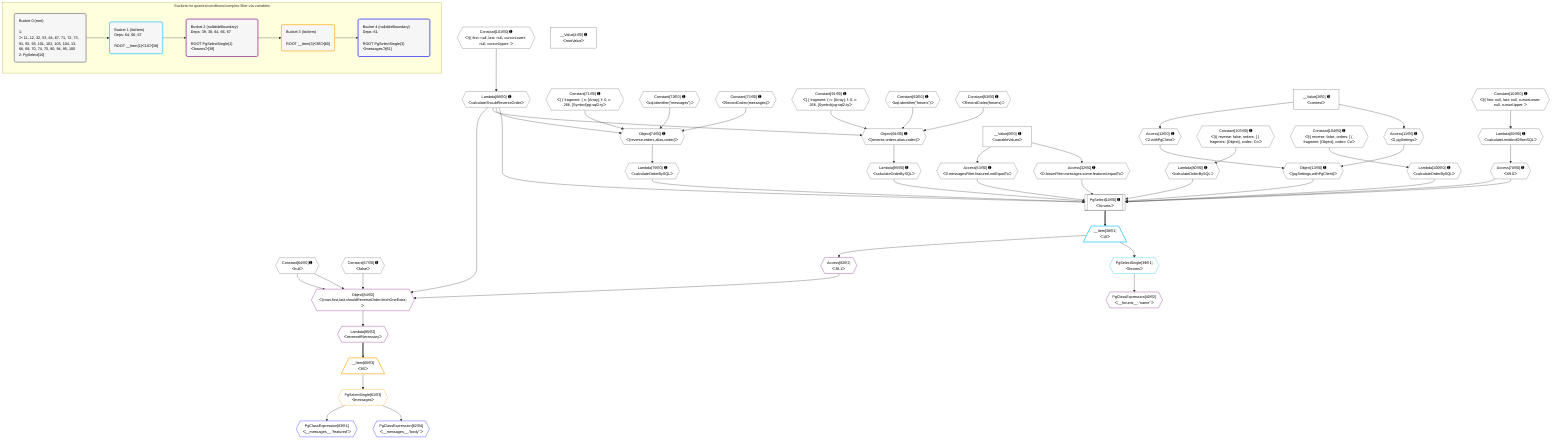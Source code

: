 %%{init: {'themeVariables': { 'fontSize': '12px'}}}%%
graph TD
    classDef path fill:#eee,stroke:#000,color:#000
    classDef plan fill:#fff,stroke-width:1px,color:#000
    classDef itemplan fill:#fff,stroke-width:2px,color:#000
    classDef unbatchedplan fill:#dff,stroke-width:1px,color:#000
    classDef sideeffectplan fill:#fcc,stroke-width:2px,color:#000
    classDef bucket fill:#f6f6f6,color:#000,stroke-width:2px,text-align:left


    %% plan dependencies
    PgSelect10[["PgSelect[10∈0] ➊<br />ᐸforumsᐳ"]]:::plan
    Object13{{"Object[13∈0] ➊<br />ᐸ{pgSettings,withPgClient}ᐳ"}}:::plan
    Access32{{"Access[32∈0] ➊<br />ᐸ0.forumFilter.messages.some.featured.equalToᐳ"}}:::plan
    Access53{{"Access[53∈0] ➊<br />ᐸ0.messagesFilter.featured.notEqualToᐳ"}}:::plan
    Access70{{"Access[70∈0] ➊<br />ᐸ69.0ᐳ"}}:::plan
    Lambda75{{"Lambda[75∈0] ➊<br />ᐸcalculateOrderBySQLᐳ"}}:::plan
    Lambda80{{"Lambda[80∈0] ➊<br />ᐸcalculateOrderBySQLᐳ"}}:::plan
    Lambda66{{"Lambda[66∈0] ➊<br />ᐸcalculateShouldReverseOrderᐳ"}}:::plan
    Lambda95{{"Lambda[95∈0] ➊<br />ᐸcalculateOrderBySQLᐳ"}}:::plan
    Lambda100{{"Lambda[100∈0] ➊<br />ᐸcalculateOrderBySQLᐳ"}}:::plan
    Object13 & Access32 & Access53 & Access70 & Lambda75 & Lambda80 & Lambda66 & Access70 & Lambda95 & Lambda100 --> PgSelect10
    Object74{{"Object[74∈0] ➊<br />ᐸ{reverse,orders,alias,codec}ᐳ"}}:::plan
    Constant71{{"Constant[71∈0] ➊<br />ᐸ[ { fragment: { n: [Array], f: 0, c: 266, [Symbol(pg-sql2-tyᐳ"}}:::plan
    Constant72{{"Constant[72∈0] ➊<br />ᐸsql.identifier(”messages”)ᐳ"}}:::plan
    Constant73{{"Constant[73∈0] ➊<br />ᐸRecordCodec(messages)ᐳ"}}:::plan
    Lambda66 & Constant71 & Constant72 & Constant73 --> Object74
    Object94{{"Object[94∈0] ➊<br />ᐸ{reverse,orders,alias,codec}ᐳ"}}:::plan
    Constant91{{"Constant[91∈0] ➊<br />ᐸ[ { fragment: { n: [Array], f: 0, c: 266, [Symbol(pg-sql2-tyᐳ"}}:::plan
    Constant92{{"Constant[92∈0] ➊<br />ᐸsql.identifier(”forums”)ᐳ"}}:::plan
    Constant93{{"Constant[93∈0] ➊<br />ᐸRecordCodec(forums)ᐳ"}}:::plan
    Lambda66 & Constant91 & Constant92 & Constant93 --> Object94
    Access11{{"Access[11∈0] ➊<br />ᐸ2.pgSettingsᐳ"}}:::plan
    Access12{{"Access[12∈0] ➊<br />ᐸ2.withPgClientᐳ"}}:::plan
    Access11 & Access12 --> Object13
    __Value2["__Value[2∈0] ➊<br />ᐸcontextᐳ"]:::plan
    __Value2 --> Access11
    __Value2 --> Access12
    __Value0["__Value[0∈0] ➊<br />ᐸvariableValuesᐳ"]:::plan
    __Value0 --> Access32
    __Value0 --> Access53
    Constant101{{"Constant[101∈0] ➊<br />ᐸ§{ first: null, last: null, cursorLower: null, cursorUpper: ᐳ"}}:::plan
    Constant101 --> Lambda66
    Lambda69{{"Lambda[69∈0] ➊<br />ᐸcalculateLimitAndOffsetSQLᐳ"}}:::plan
    Constant102{{"Constant[102∈0] ➊<br />ᐸ§{ first: null, last: null, cursorLower: null, cursorUpper: ᐳ"}}:::plan
    Constant102 --> Lambda69
    Lambda69 --> Access70
    Object74 --> Lambda75
    Constant103{{"Constant[103∈0] ➊<br />ᐸ§{ reverse: false, orders: [ { fragment: [Object], codec: Coᐳ"}}:::plan
    Constant103 --> Lambda80
    Object94 --> Lambda95
    Constant104{{"Constant[104∈0] ➊<br />ᐸ§{ reverse: false, orders: [ { fragment: [Object], codec: Coᐳ"}}:::plan
    Constant104 --> Lambda100
    __Value4["__Value[4∈0] ➊<br />ᐸrootValueᐳ"]:::plan
    Constant64{{"Constant[64∈0] ➊<br />ᐸnullᐳ"}}:::plan
    Constant67{{"Constant[67∈0] ➊<br />ᐸfalseᐳ"}}:::plan
    __Item38[/"__Item[38∈1]<br />ᐸ10ᐳ"\]:::itemplan
    PgSelect10 ==> __Item38
    PgSelectSingle39{{"PgSelectSingle[39∈1]<br />ᐸforumsᐳ"}}:::plan
    __Item38 --> PgSelectSingle39
    Object84{{"Object[84∈2]<br />ᐸ{rows,first,last,shouldReverseOrder,fetchOneExtra}ᐳ"}}:::plan
    Access82{{"Access[82∈2]<br />ᐸ38.1ᐳ"}}:::plan
    Access82 & Constant64 & Constant64 & Lambda66 & Constant67 --> Object84
    PgClassExpression40{{"PgClassExpression[40∈2]<br />ᐸ__forums__.”name”ᐳ"}}:::plan
    PgSelectSingle39 --> PgClassExpression40
    __Item38 --> Access82
    Lambda85{{"Lambda[85∈2]<br />ᐸreverseIfNecessaryᐳ"}}:::plan
    Object84 --> Lambda85
    __Item60[/"__Item[60∈3]<br />ᐸ85ᐳ"\]:::itemplan
    Lambda85 ==> __Item60
    PgSelectSingle61{{"PgSelectSingle[61∈3]<br />ᐸmessagesᐳ"}}:::plan
    __Item60 --> PgSelectSingle61
    PgClassExpression62{{"PgClassExpression[62∈4]<br />ᐸ__messages__.”body”ᐳ"}}:::plan
    PgSelectSingle61 --> PgClassExpression62
    PgClassExpression63{{"PgClassExpression[63∈4]<br />ᐸ__messages__.”featured”ᐳ"}}:::plan
    PgSelectSingle61 --> PgClassExpression63

    %% define steps

    subgraph "Buckets for queries/conditions/complex-filter-via-variables"
    Bucket0("Bucket 0 (root)<br /><br />1: <br />ᐳ: 11, 12, 32, 53, 64, 67, 71, 72, 73, 91, 92, 93, 101, 102, 103, 104, 13, 66, 69, 70, 74, 75, 80, 94, 95, 100<br />2: PgSelect[10]"):::bucket
    classDef bucket0 stroke:#696969
    class Bucket0,__Value0,__Value2,__Value4,PgSelect10,Access11,Access12,Object13,Access32,Access53,Constant64,Lambda66,Constant67,Lambda69,Access70,Constant71,Constant72,Constant73,Object74,Lambda75,Lambda80,Constant91,Constant92,Constant93,Object94,Lambda95,Lambda100,Constant101,Constant102,Constant103,Constant104 bucket0
    Bucket1("Bucket 1 (listItem)<br />Deps: 64, 66, 67<br /><br />ROOT __Item{1}ᐸ10ᐳ[38]"):::bucket
    classDef bucket1 stroke:#00bfff
    class Bucket1,__Item38,PgSelectSingle39 bucket1
    Bucket2("Bucket 2 (nullableBoundary)<br />Deps: 39, 38, 64, 66, 67<br /><br />ROOT PgSelectSingle{1}ᐸforumsᐳ[39]"):::bucket
    classDef bucket2 stroke:#7f007f
    class Bucket2,PgClassExpression40,Access82,Object84,Lambda85 bucket2
    Bucket3("Bucket 3 (listItem)<br /><br />ROOT __Item{3}ᐸ85ᐳ[60]"):::bucket
    classDef bucket3 stroke:#ffa500
    class Bucket3,__Item60,PgSelectSingle61 bucket3
    Bucket4("Bucket 4 (nullableBoundary)<br />Deps: 61<br /><br />ROOT PgSelectSingle{3}ᐸmessagesᐳ[61]"):::bucket
    classDef bucket4 stroke:#0000ff
    class Bucket4,PgClassExpression62,PgClassExpression63 bucket4
    Bucket0 --> Bucket1
    Bucket1 --> Bucket2
    Bucket2 --> Bucket3
    Bucket3 --> Bucket4
    end